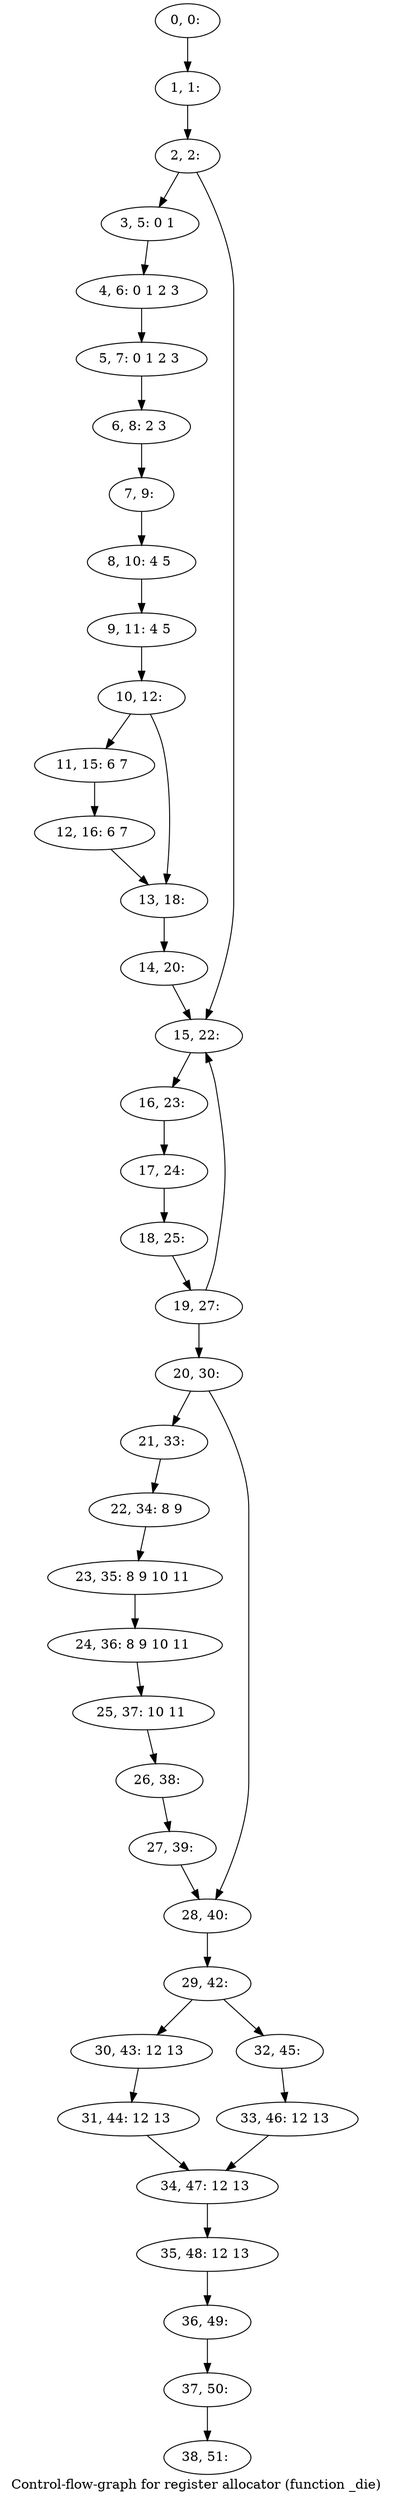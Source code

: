 digraph G {
graph [label="Control-flow-graph for register allocator (function _die)"]
0[label="0, 0: "];
1[label="1, 1: "];
2[label="2, 2: "];
3[label="3, 5: 0 1 "];
4[label="4, 6: 0 1 2 3 "];
5[label="5, 7: 0 1 2 3 "];
6[label="6, 8: 2 3 "];
7[label="7, 9: "];
8[label="8, 10: 4 5 "];
9[label="9, 11: 4 5 "];
10[label="10, 12: "];
11[label="11, 15: 6 7 "];
12[label="12, 16: 6 7 "];
13[label="13, 18: "];
14[label="14, 20: "];
15[label="15, 22: "];
16[label="16, 23: "];
17[label="17, 24: "];
18[label="18, 25: "];
19[label="19, 27: "];
20[label="20, 30: "];
21[label="21, 33: "];
22[label="22, 34: 8 9 "];
23[label="23, 35: 8 9 10 11 "];
24[label="24, 36: 8 9 10 11 "];
25[label="25, 37: 10 11 "];
26[label="26, 38: "];
27[label="27, 39: "];
28[label="28, 40: "];
29[label="29, 42: "];
30[label="30, 43: 12 13 "];
31[label="31, 44: 12 13 "];
32[label="32, 45: "];
33[label="33, 46: 12 13 "];
34[label="34, 47: 12 13 "];
35[label="35, 48: 12 13 "];
36[label="36, 49: "];
37[label="37, 50: "];
38[label="38, 51: "];
0->1 ;
1->2 ;
2->3 ;
2->15 ;
3->4 ;
4->5 ;
5->6 ;
6->7 ;
7->8 ;
8->9 ;
9->10 ;
10->11 ;
10->13 ;
11->12 ;
12->13 ;
13->14 ;
14->15 ;
15->16 ;
16->17 ;
17->18 ;
18->19 ;
19->20 ;
19->15 ;
20->21 ;
20->28 ;
21->22 ;
22->23 ;
23->24 ;
24->25 ;
25->26 ;
26->27 ;
27->28 ;
28->29 ;
29->30 ;
29->32 ;
30->31 ;
31->34 ;
32->33 ;
33->34 ;
34->35 ;
35->36 ;
36->37 ;
37->38 ;
}
